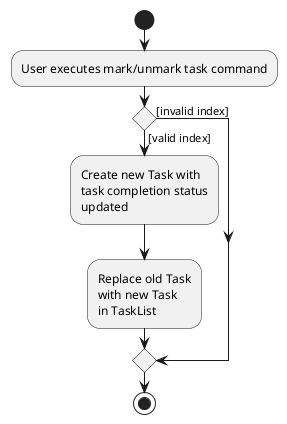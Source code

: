 @startuml
start
:User executes mark/unmark task command;

if () then ([valid index])
    :Create new Task with
    task completion status
    updated;
    :Replace old Task
    with new Task
    in TaskList;
else ([invalid index])
endif
stop
@enduml
